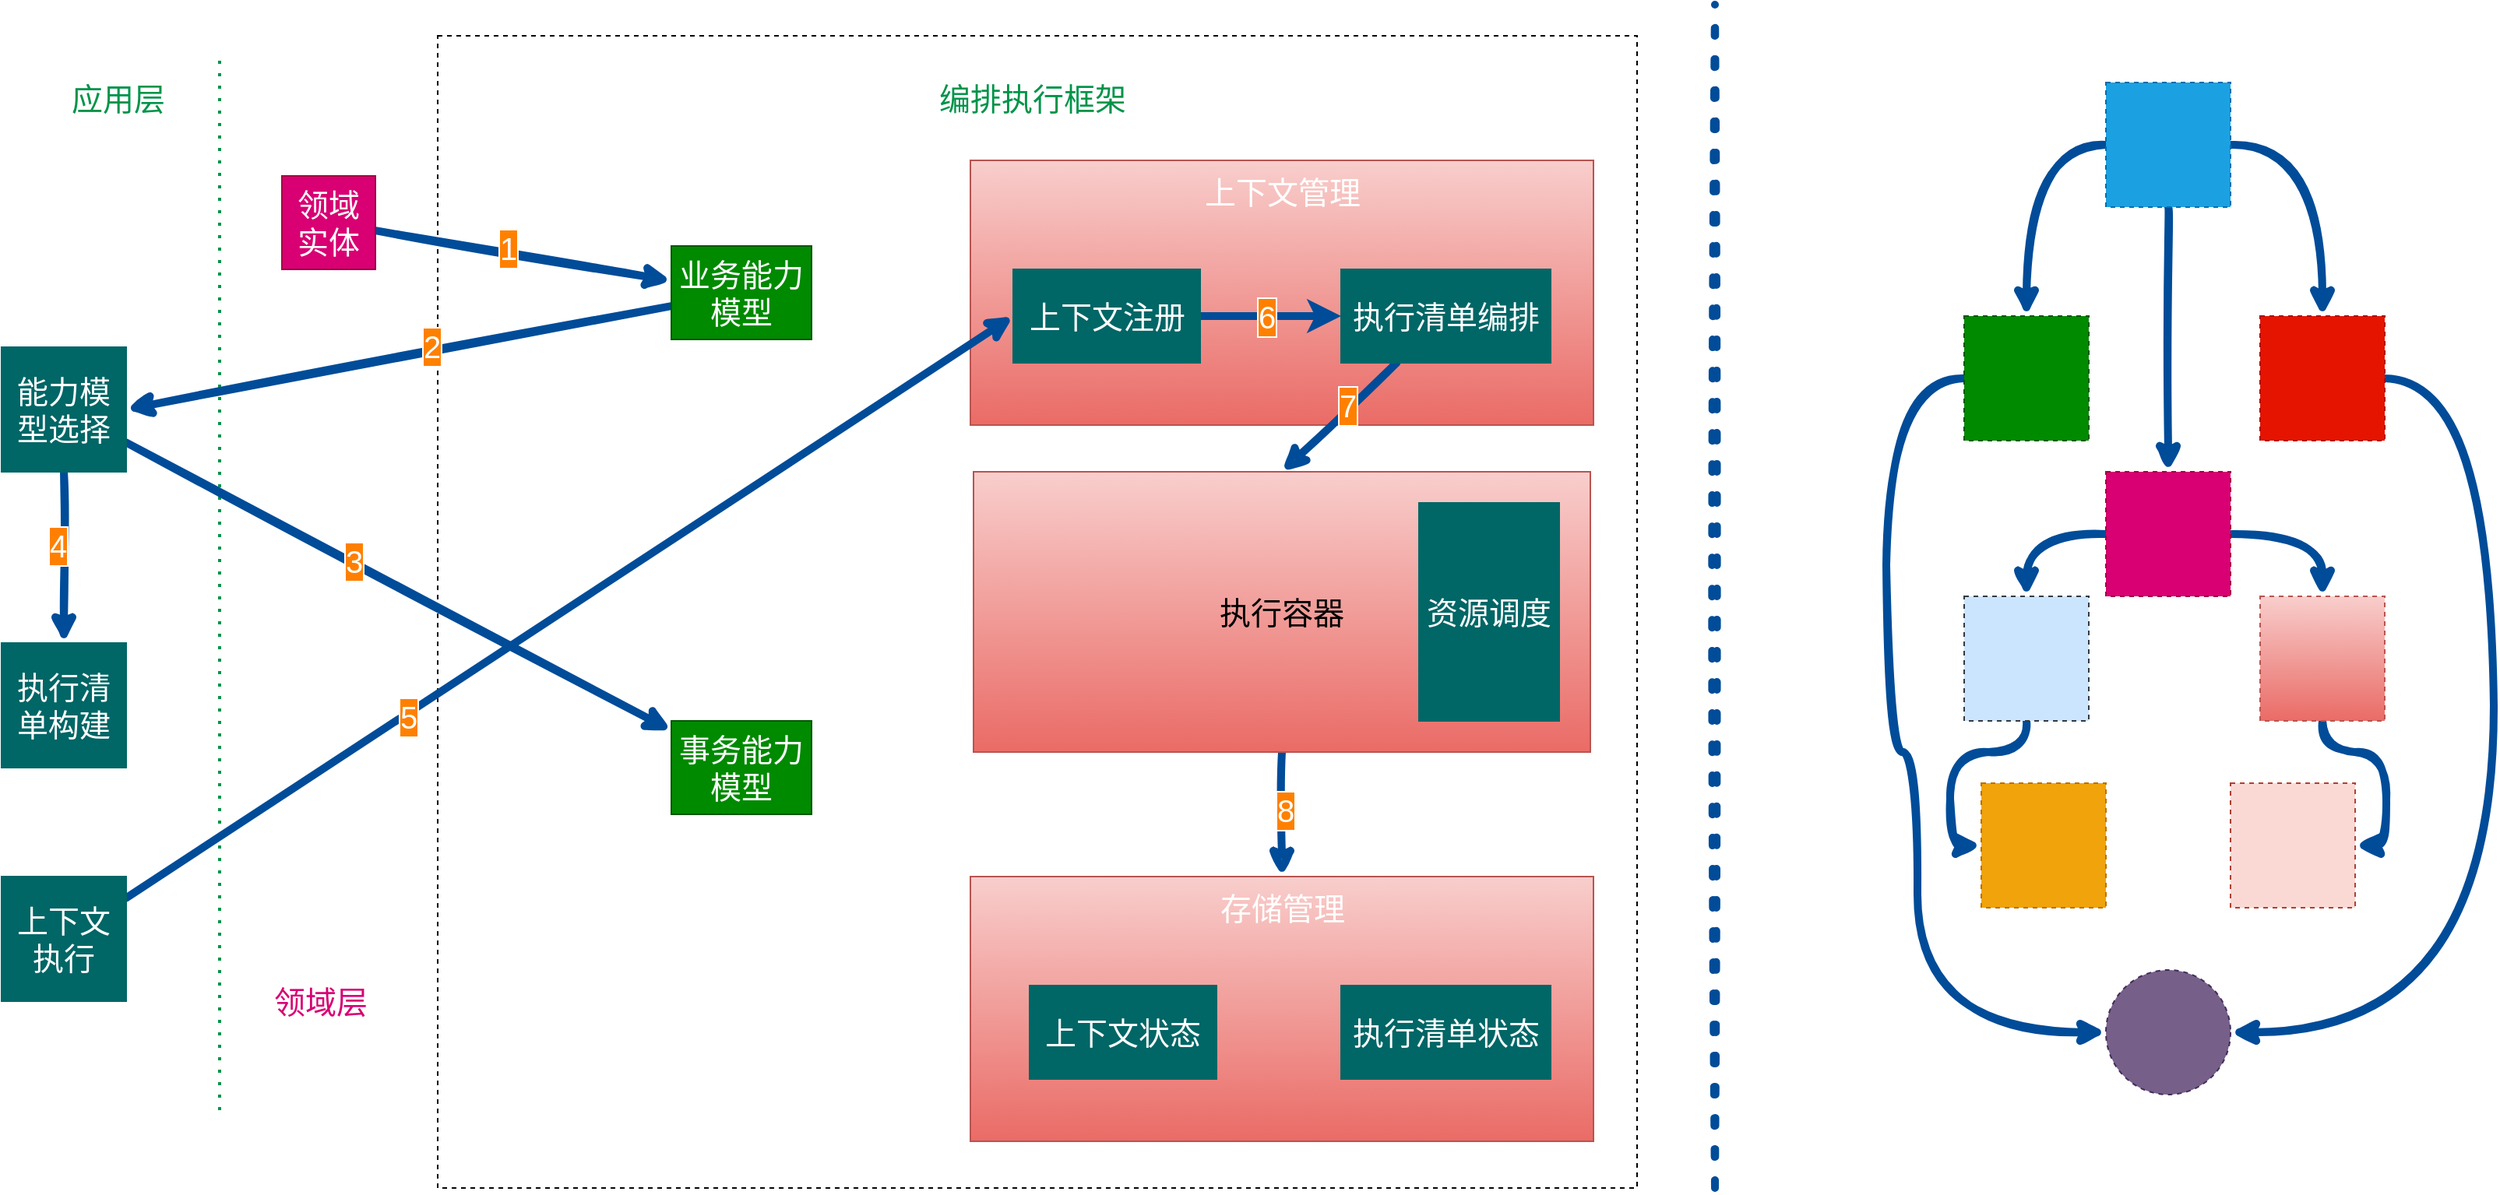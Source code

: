<mxfile version="14.6.13" type="device"><diagram id="L2OyS1L6c6Ovr17T1pqe" name="第 1 页"><mxGraphModel dx="2253" dy="860" grid="1" gridSize="10" guides="1" tooltips="1" connect="1" arrows="1" fold="1" page="1" pageScale="1" pageWidth="827" pageHeight="1169" math="0" shadow="0"><root><mxCell id="0"/><mxCell id="1" parent="0"/><mxCell id="uxMmUsF3zM4Up8phI0rJ-1" value="" style="rounded=0;whiteSpace=wrap;html=1;labelBackgroundColor=#ffffff;fontSize=20;fontColor=#FF66FF;dashed=1;" vertex="1" parent="1"><mxGeometry x="250" y="150" width="770" height="740" as="geometry"/></mxCell><mxCell id="uxMmUsF3zM4Up8phI0rJ-2" value="" style="endArrow=none;dashed=1;html=1;dashPattern=1 3;strokeWidth=2;strokeColor=#00944A;" edge="1" parent="1"><mxGeometry width="50" height="50" relative="1" as="geometry"><mxPoint x="110" y="840" as="sourcePoint"/><mxPoint x="110" y="160" as="targetPoint"/></mxGeometry></mxCell><mxCell id="uxMmUsF3zM4Up8phI0rJ-3" value="应用层" style="text;html=1;strokeColor=none;fillColor=none;align=center;verticalAlign=middle;whiteSpace=wrap;rounded=0;fontColor=#00944A;fontSize=20;" vertex="1" parent="1"><mxGeometry x="10" y="180" width="70" height="20" as="geometry"/></mxCell><mxCell id="uxMmUsF3zM4Up8phI0rJ-57" style="edgeStyle=none;rounded=0;sketch=1;orthogonalLoop=1;jettySize=auto;html=1;fontSize=20;fontColor=#FFFFFF;strokeColor=#004C99;strokeWidth=5;" edge="1" parent="1" source="uxMmUsF3zM4Up8phI0rJ-4" target="uxMmUsF3zM4Up8phI0rJ-52"><mxGeometry relative="1" as="geometry"/></mxCell><mxCell id="uxMmUsF3zM4Up8phI0rJ-58" style="edgeStyle=none;rounded=0;sketch=1;orthogonalLoop=1;jettySize=auto;html=1;fontSize=20;fontColor=#FFFFFF;strokeColor=#004C99;strokeWidth=5;" edge="1" parent="1" source="uxMmUsF3zM4Up8phI0rJ-4" target="uxMmUsF3zM4Up8phI0rJ-55"><mxGeometry relative="1" as="geometry"/></mxCell><mxCell id="uxMmUsF3zM4Up8phI0rJ-4" value="能力模型选择" style="whiteSpace=wrap;html=1;aspect=fixed;fontSize=20;fontColor=#ffffff;fillColor=#006666;strokeColor=#006666;" vertex="1" parent="1"><mxGeometry x="-30" y="350" width="80" height="80" as="geometry"/></mxCell><mxCell id="uxMmUsF3zM4Up8phI0rJ-53" style="rounded=0;sketch=1;orthogonalLoop=1;jettySize=auto;html=1;fontSize=20;fontColor=#FFFFFF;strokeColor=#004C99;strokeWidth=5;" edge="1" parent="1" source="uxMmUsF3zM4Up8phI0rJ-5" target="uxMmUsF3zM4Up8phI0rJ-9"><mxGeometry relative="1" as="geometry"/></mxCell><mxCell id="uxMmUsF3zM4Up8phI0rJ-5" value="领域实体" style="whiteSpace=wrap;html=1;aspect=fixed;fontSize=20;fontColor=#ffffff;fillColor=#d80073;strokeColor=#A50040;" vertex="1" parent="1"><mxGeometry x="150" y="240" width="60" height="60" as="geometry"/></mxCell><mxCell id="uxMmUsF3zM4Up8phI0rJ-6" value="编排执行框架" style="text;html=1;strokeColor=none;fillColor=none;align=center;verticalAlign=middle;whiteSpace=wrap;rounded=0;fontColor=#00944A;fontSize=20;" vertex="1" parent="1"><mxGeometry x="557" y="180" width="150" height="20" as="geometry"/></mxCell><mxCell id="uxMmUsF3zM4Up8phI0rJ-7" value="" style="rounded=0;whiteSpace=wrap;html=1;fontSize=20;fillColor=#f8cecc;strokeColor=#b85450;gradientColor=#ea6b66;" vertex="1" parent="1"><mxGeometry x="592" y="230" width="400" height="170" as="geometry"/></mxCell><mxCell id="uxMmUsF3zM4Up8phI0rJ-8" value="上下文管理" style="text;html=1;align=center;verticalAlign=middle;whiteSpace=wrap;rounded=0;fontSize=20;fontColor=#FFFFFF;" vertex="1" parent="1"><mxGeometry x="739.5" y="240" width="105" height="20" as="geometry"/></mxCell><mxCell id="uxMmUsF3zM4Up8phI0rJ-54" style="edgeStyle=none;rounded=0;sketch=1;orthogonalLoop=1;jettySize=auto;html=1;entryX=1;entryY=0.5;entryDx=0;entryDy=0;fontSize=20;fontColor=#FFFFFF;strokeColor=#004C99;strokeWidth=5;" edge="1" parent="1" source="uxMmUsF3zM4Up8phI0rJ-9" target="uxMmUsF3zM4Up8phI0rJ-4"><mxGeometry relative="1" as="geometry"/></mxCell><mxCell id="uxMmUsF3zM4Up8phI0rJ-9" value="业务能力模型" style="rounded=0;whiteSpace=wrap;html=1;fontSize=20;fontColor=#ffffff;fillColor=#008a00;strokeColor=#005700;" vertex="1" parent="1"><mxGeometry x="400" y="285" width="90" height="60" as="geometry"/></mxCell><mxCell id="uxMmUsF3zM4Up8phI0rJ-44" style="edgeStyle=orthogonalEdgeStyle;rounded=0;orthogonalLoop=1;jettySize=auto;html=1;entryX=0;entryY=0.5;entryDx=0;entryDy=0;strokeWidth=5;strokeColor=#004C99;" edge="1" parent="1" source="uxMmUsF3zM4Up8phI0rJ-10" target="uxMmUsF3zM4Up8phI0rJ-43"><mxGeometry relative="1" as="geometry"/></mxCell><mxCell id="uxMmUsF3zM4Up8phI0rJ-45" value="6" style="edgeLabel;html=1;align=center;verticalAlign=middle;resizable=0;points=[];fontColor=#FFFFFF;labelBackgroundColor=#FF8000;fontSize=20;labelBorderColor=#FFFFFF;" vertex="1" connectable="0" parent="uxMmUsF3zM4Up8phI0rJ-44"><mxGeometry x="-0.083" y="-2" relative="1" as="geometry"><mxPoint x="1" y="-2" as="offset"/></mxGeometry></mxCell><mxCell id="uxMmUsF3zM4Up8phI0rJ-10" value="上下文注册" style="whiteSpace=wrap;html=1;fontSize=20;fontColor=#ffffff;fillColor=#006666;strokeColor=#006666;" vertex="1" parent="1"><mxGeometry x="619.5" y="300" width="120" height="60" as="geometry"/></mxCell><mxCell id="uxMmUsF3zM4Up8phI0rJ-17" value="领域层" style="text;html=1;strokeColor=none;fillColor=none;align=center;verticalAlign=middle;whiteSpace=wrap;rounded=0;fontSize=20;labelBackgroundColor=#ffffff;fontColor=#d80073;" vertex="1" parent="1"><mxGeometry x="140" y="760" width="70" height="20" as="geometry"/></mxCell><mxCell id="uxMmUsF3zM4Up8phI0rJ-61" style="edgeStyle=none;rounded=0;sketch=1;orthogonalLoop=1;jettySize=auto;html=1;entryX=0.5;entryY=0;entryDx=0;entryDy=0;fontSize=20;fontColor=#FFFFFF;strokeColor=#004C99;strokeWidth=5;" edge="1" parent="1" source="uxMmUsF3zM4Up8phI0rJ-20" target="uxMmUsF3zM4Up8phI0rJ-46"><mxGeometry relative="1" as="geometry"/></mxCell><mxCell id="uxMmUsF3zM4Up8phI0rJ-20" value="执行容器" style="rounded=0;whiteSpace=wrap;html=1;fontSize=20;fillColor=#f8cecc;strokeColor=#b85450;gradientColor=#ea6b66;" vertex="1" parent="1"><mxGeometry x="594" y="430" width="396" height="180" as="geometry"/></mxCell><mxCell id="uxMmUsF3zM4Up8phI0rJ-33" value="" style="endArrow=none;dashed=1;html=1;dashPattern=1 3;strokeWidth=5;sketch=1;strokeColor=#004C99;" edge="1" parent="1"><mxGeometry width="50" height="50" relative="1" as="geometry"><mxPoint x="1070" y="890" as="sourcePoint"/><mxPoint x="1070" y="130" as="targetPoint"/></mxGeometry></mxCell><mxCell id="uxMmUsF3zM4Up8phI0rJ-41" value="资源调度" style="whiteSpace=wrap;html=1;fontSize=20;fontColor=#ffffff;fillColor=#006666;strokeColor=#006666;" vertex="1" parent="1"><mxGeometry x="880" y="450" width="90" height="140" as="geometry"/></mxCell><mxCell id="uxMmUsF3zM4Up8phI0rJ-60" style="edgeStyle=none;rounded=0;sketch=1;orthogonalLoop=1;jettySize=auto;html=1;entryX=0.5;entryY=0;entryDx=0;entryDy=0;fontSize=20;fontColor=#FFFFFF;strokeColor=#004C99;strokeWidth=5;" edge="1" parent="1" source="uxMmUsF3zM4Up8phI0rJ-43" target="uxMmUsF3zM4Up8phI0rJ-20"><mxGeometry relative="1" as="geometry"/></mxCell><mxCell id="uxMmUsF3zM4Up8phI0rJ-43" value="执行清单编排" style="whiteSpace=wrap;html=1;fontSize=20;fontColor=#ffffff;fillColor=#006666;strokeColor=#006666;" vertex="1" parent="1"><mxGeometry x="830" y="300" width="134.5" height="60" as="geometry"/></mxCell><mxCell id="uxMmUsF3zM4Up8phI0rJ-46" value="" style="rounded=0;whiteSpace=wrap;html=1;fontSize=20;fillColor=#f8cecc;strokeColor=#b85450;gradientColor=#ea6b66;" vertex="1" parent="1"><mxGeometry x="592" y="690" width="400" height="170" as="geometry"/></mxCell><mxCell id="uxMmUsF3zM4Up8phI0rJ-47" value="存储管理" style="text;html=1;align=center;verticalAlign=middle;whiteSpace=wrap;rounded=0;fontSize=20;fontColor=#FFFFFF;" vertex="1" parent="1"><mxGeometry x="739.5" y="700" width="105" height="20" as="geometry"/></mxCell><mxCell id="uxMmUsF3zM4Up8phI0rJ-50" value="上下文状态" style="whiteSpace=wrap;html=1;fontSize=20;fontColor=#ffffff;fillColor=#006666;strokeColor=#006666;" vertex="1" parent="1"><mxGeometry x="630" y="760" width="120" height="60" as="geometry"/></mxCell><mxCell id="uxMmUsF3zM4Up8phI0rJ-51" value="执行清单状态" style="whiteSpace=wrap;html=1;fontSize=20;fontColor=#ffffff;fillColor=#006666;strokeColor=#006666;" vertex="1" parent="1"><mxGeometry x="830" y="760" width="134.5" height="60" as="geometry"/></mxCell><mxCell id="uxMmUsF3zM4Up8phI0rJ-52" value="事务能力模型" style="rounded=0;whiteSpace=wrap;html=1;fontSize=20;fontColor=#ffffff;fillColor=#008a00;strokeColor=#005700;" vertex="1" parent="1"><mxGeometry x="400" y="590" width="90" height="60" as="geometry"/></mxCell><mxCell id="uxMmUsF3zM4Up8phI0rJ-55" value="执行清单构建" style="whiteSpace=wrap;html=1;aspect=fixed;fontSize=20;fontColor=#ffffff;fillColor=#006666;strokeColor=#006666;" vertex="1" parent="1"><mxGeometry x="-30" y="540" width="80" height="80" as="geometry"/></mxCell><mxCell id="uxMmUsF3zM4Up8phI0rJ-59" style="edgeStyle=none;rounded=0;sketch=1;orthogonalLoop=1;jettySize=auto;html=1;entryX=0;entryY=0.5;entryDx=0;entryDy=0;fontSize=20;fontColor=#FFFFFF;strokeColor=#004C99;strokeWidth=5;" edge="1" parent="1" source="uxMmUsF3zM4Up8phI0rJ-56" target="uxMmUsF3zM4Up8phI0rJ-10"><mxGeometry relative="1" as="geometry"/></mxCell><mxCell id="uxMmUsF3zM4Up8phI0rJ-56" value="上下文执行" style="whiteSpace=wrap;html=1;aspect=fixed;fontSize=20;fontColor=#ffffff;fillColor=#006666;strokeColor=#006666;" vertex="1" parent="1"><mxGeometry x="-30" y="690" width="80" height="80" as="geometry"/></mxCell><mxCell id="uxMmUsF3zM4Up8phI0rJ-62" value="1" style="edgeLabel;html=1;align=center;verticalAlign=middle;resizable=0;points=[];fontColor=#FFFFFF;labelBackgroundColor=#FF8000;fontSize=20;labelBorderColor=#FFFFFF;" vertex="1" connectable="0" parent="1"><mxGeometry x="791.5" y="340" as="geometry"><mxPoint x="-497" y="-54" as="offset"/></mxGeometry></mxCell><mxCell id="uxMmUsF3zM4Up8phI0rJ-63" value="2" style="edgeLabel;html=1;align=center;verticalAlign=middle;resizable=0;points=[];fontColor=#FFFFFF;labelBackgroundColor=#FF8000;fontSize=20;labelBorderColor=#FFFFFF;" vertex="1" connectable="0" parent="1"><mxGeometry x="801.5" y="350" as="geometry"><mxPoint x="-556" y="-1" as="offset"/></mxGeometry></mxCell><mxCell id="uxMmUsF3zM4Up8phI0rJ-64" value="3" style="edgeLabel;html=1;align=center;verticalAlign=middle;resizable=0;points=[];fontColor=#FFFFFF;labelBackgroundColor=#FF8000;fontSize=20;labelBorderColor=#FFFFFF;" vertex="1" connectable="0" parent="1"><mxGeometry x="811.5" y="360" as="geometry"><mxPoint x="-616" y="127" as="offset"/></mxGeometry></mxCell><mxCell id="uxMmUsF3zM4Up8phI0rJ-65" value="4" style="edgeLabel;html=1;align=center;verticalAlign=middle;resizable=0;points=[];fontColor=#FFFFFF;labelBackgroundColor=#FF8000;fontSize=20;labelBorderColor=#FFFFFF;" vertex="1" connectable="0" parent="1"><mxGeometry x="621.5" y="350" as="geometry"><mxPoint x="-616" y="127" as="offset"/></mxGeometry></mxCell><mxCell id="uxMmUsF3zM4Up8phI0rJ-66" value="5" style="edgeLabel;html=1;align=center;verticalAlign=middle;resizable=0;points=[];fontColor=#FFFFFF;labelBackgroundColor=#FF8000;fontSize=20;labelBorderColor=#FFFFFF;" vertex="1" connectable="0" parent="1"><mxGeometry x="846.5" y="460" as="geometry"><mxPoint x="-616" y="127" as="offset"/></mxGeometry></mxCell><mxCell id="uxMmUsF3zM4Up8phI0rJ-68" value="7" style="edgeLabel;html=1;align=center;verticalAlign=middle;resizable=0;points=[];fontColor=#FFFFFF;labelBackgroundColor=#FF8000;fontSize=20;labelBorderColor=#FFFFFF;" vertex="1" connectable="0" parent="1"><mxGeometry x="1450" y="260" as="geometry"><mxPoint x="-616" y="127" as="offset"/></mxGeometry></mxCell><mxCell id="uxMmUsF3zM4Up8phI0rJ-69" value="8" style="edgeLabel;html=1;align=center;verticalAlign=middle;resizable=0;points=[];fontColor=#FFFFFF;labelBackgroundColor=#FF8000;fontSize=20;labelBorderColor=#FFFFFF;" vertex="1" connectable="0" parent="1"><mxGeometry x="1410" y="520" as="geometry"><mxPoint x="-616" y="127" as="offset"/></mxGeometry></mxCell><mxCell id="uxMmUsF3zM4Up8phI0rJ-80" style="edgeStyle=orthogonalEdgeStyle;rounded=0;sketch=1;orthogonalLoop=1;jettySize=auto;html=1;entryX=0.5;entryY=0;entryDx=0;entryDy=0;fontSize=20;fontColor=#FFFFFF;strokeColor=#004C99;strokeWidth=5;curved=1;" edge="1" parent="1" source="uxMmUsF3zM4Up8phI0rJ-70" target="uxMmUsF3zM4Up8phI0rJ-71"><mxGeometry relative="1" as="geometry"/></mxCell><mxCell id="uxMmUsF3zM4Up8phI0rJ-81" style="edgeStyle=orthogonalEdgeStyle;curved=1;rounded=0;sketch=1;orthogonalLoop=1;jettySize=auto;html=1;fontSize=20;fontColor=#FFFFFF;strokeColor=#004C99;strokeWidth=5;" edge="1" parent="1" source="uxMmUsF3zM4Up8phI0rJ-70" target="uxMmUsF3zM4Up8phI0rJ-72"><mxGeometry relative="1" as="geometry"/></mxCell><mxCell id="uxMmUsF3zM4Up8phI0rJ-82" style="edgeStyle=orthogonalEdgeStyle;curved=1;rounded=0;sketch=1;orthogonalLoop=1;jettySize=auto;html=1;fontSize=20;fontColor=#FFFFFF;strokeColor=#004C99;strokeWidth=5;" edge="1" parent="1" source="uxMmUsF3zM4Up8phI0rJ-70" target="uxMmUsF3zM4Up8phI0rJ-73"><mxGeometry relative="1" as="geometry"/></mxCell><mxCell id="uxMmUsF3zM4Up8phI0rJ-70" value="" style="whiteSpace=wrap;html=1;aspect=fixed;dashed=1;labelBackgroundColor=#FF8000;fontSize=20;fontColor=#ffffff;strokeColor=#006EAF;fillColor=#1ba1e2;" vertex="1" parent="1"><mxGeometry x="1321" y="180" width="80" height="80" as="geometry"/></mxCell><mxCell id="uxMmUsF3zM4Up8phI0rJ-88" style="edgeStyle=orthogonalEdgeStyle;curved=1;rounded=0;sketch=1;orthogonalLoop=1;jettySize=auto;html=1;entryX=0;entryY=0.5;entryDx=0;entryDy=0;fontSize=20;fontColor=#FFFFFF;strokeColor=#004C99;strokeWidth=5;" edge="1" parent="1" source="uxMmUsF3zM4Up8phI0rJ-71" target="uxMmUsF3zM4Up8phI0rJ-78"><mxGeometry relative="1" as="geometry"><Array as="points"><mxPoint x="1180" y="370"/><mxPoint x="1180" y="610"/><mxPoint x="1200" y="610"/><mxPoint x="1200" y="790"/></Array></mxGeometry></mxCell><mxCell id="uxMmUsF3zM4Up8phI0rJ-71" value="" style="whiteSpace=wrap;html=1;aspect=fixed;dashed=1;labelBackgroundColor=#FF8000;fontSize=20;fontColor=#ffffff;strokeColor=#005700;fillColor=#008a00;" vertex="1" parent="1"><mxGeometry x="1230" y="330" width="80" height="80" as="geometry"/></mxCell><mxCell id="uxMmUsF3zM4Up8phI0rJ-87" style="edgeStyle=orthogonalEdgeStyle;curved=1;rounded=0;sketch=1;orthogonalLoop=1;jettySize=auto;html=1;fontSize=20;fontColor=#FFFFFF;strokeColor=#004C99;strokeWidth=5;" edge="1" parent="1" source="uxMmUsF3zM4Up8phI0rJ-72" target="uxMmUsF3zM4Up8phI0rJ-78"><mxGeometry relative="1" as="geometry"><Array as="points"><mxPoint x="1570" y="370"/><mxPoint x="1570" y="790"/></Array></mxGeometry></mxCell><mxCell id="uxMmUsF3zM4Up8phI0rJ-72" value="" style="whiteSpace=wrap;html=1;aspect=fixed;dashed=1;labelBackgroundColor=#FF8000;fontSize=20;fontColor=#ffffff;strokeColor=#B20000;fillColor=#e51400;" vertex="1" parent="1"><mxGeometry x="1420" y="330" width="80" height="80" as="geometry"/></mxCell><mxCell id="uxMmUsF3zM4Up8phI0rJ-83" style="edgeStyle=orthogonalEdgeStyle;curved=1;rounded=0;sketch=1;orthogonalLoop=1;jettySize=auto;html=1;entryX=0.5;entryY=0;entryDx=0;entryDy=0;fontSize=20;fontColor=#FFFFFF;strokeColor=#004C99;strokeWidth=5;" edge="1" parent="1" source="uxMmUsF3zM4Up8phI0rJ-73" target="uxMmUsF3zM4Up8phI0rJ-74"><mxGeometry relative="1" as="geometry"/></mxCell><mxCell id="uxMmUsF3zM4Up8phI0rJ-84" style="edgeStyle=orthogonalEdgeStyle;curved=1;rounded=0;sketch=1;orthogonalLoop=1;jettySize=auto;html=1;entryX=0.5;entryY=0;entryDx=0;entryDy=0;fontSize=20;fontColor=#FFFFFF;strokeColor=#004C99;strokeWidth=5;" edge="1" parent="1" source="uxMmUsF3zM4Up8phI0rJ-73" target="uxMmUsF3zM4Up8phI0rJ-75"><mxGeometry relative="1" as="geometry"/></mxCell><mxCell id="uxMmUsF3zM4Up8phI0rJ-73" value="" style="whiteSpace=wrap;html=1;aspect=fixed;dashed=1;labelBackgroundColor=#FF8000;fontSize=20;fontColor=#ffffff;strokeColor=#A50040;fillColor=#d80073;" vertex="1" parent="1"><mxGeometry x="1321" y="430" width="80" height="80" as="geometry"/></mxCell><mxCell id="uxMmUsF3zM4Up8phI0rJ-86" style="edgeStyle=orthogonalEdgeStyle;curved=1;rounded=0;sketch=1;orthogonalLoop=1;jettySize=auto;html=1;entryX=0;entryY=0.5;entryDx=0;entryDy=0;fontSize=20;fontColor=#FFFFFF;strokeColor=#004C99;strokeWidth=5;" edge="1" parent="1" source="uxMmUsF3zM4Up8phI0rJ-74" target="uxMmUsF3zM4Up8phI0rJ-76"><mxGeometry relative="1" as="geometry"/></mxCell><mxCell id="uxMmUsF3zM4Up8phI0rJ-74" value="" style="whiteSpace=wrap;html=1;aspect=fixed;dashed=1;labelBackgroundColor=#FF8000;fontSize=20;strokeColor=#36393d;fillColor=#cce5ff;" vertex="1" parent="1"><mxGeometry x="1230" y="510" width="80" height="80" as="geometry"/></mxCell><mxCell id="uxMmUsF3zM4Up8phI0rJ-85" style="edgeStyle=orthogonalEdgeStyle;curved=1;rounded=0;sketch=1;orthogonalLoop=1;jettySize=auto;html=1;entryX=1;entryY=0.5;entryDx=0;entryDy=0;fontSize=20;fontColor=#FFFFFF;strokeColor=#004C99;strokeWidth=5;" edge="1" parent="1" source="uxMmUsF3zM4Up8phI0rJ-75" target="uxMmUsF3zM4Up8phI0rJ-77"><mxGeometry relative="1" as="geometry"/></mxCell><mxCell id="uxMmUsF3zM4Up8phI0rJ-75" value="" style="whiteSpace=wrap;html=1;aspect=fixed;dashed=1;labelBackgroundColor=#FF8000;fontSize=20;strokeColor=#b85450;fillColor=#f8cecc;gradientColor=#ea6b66;" vertex="1" parent="1"><mxGeometry x="1420" y="510" width="80" height="80" as="geometry"/></mxCell><mxCell id="uxMmUsF3zM4Up8phI0rJ-76" value="" style="whiteSpace=wrap;html=1;aspect=fixed;dashed=1;labelBackgroundColor=#FF8000;fontSize=20;fontColor=#000000;strokeColor=#BD7000;fillColor=#f0a30a;" vertex="1" parent="1"><mxGeometry x="1241" y="630" width="80" height="80" as="geometry"/></mxCell><mxCell id="uxMmUsF3zM4Up8phI0rJ-77" value="" style="whiteSpace=wrap;html=1;aspect=fixed;dashed=1;labelBackgroundColor=#FF8000;fontSize=20;strokeColor=#ae4132;fillColor=#fad9d5;" vertex="1" parent="1"><mxGeometry x="1401" y="630" width="80" height="80" as="geometry"/></mxCell><mxCell id="uxMmUsF3zM4Up8phI0rJ-78" value="" style="ellipse;whiteSpace=wrap;html=1;aspect=fixed;dashed=1;labelBackgroundColor=#FF8000;fontSize=20;strokeColor=#432D57;fillColor=#76608a;fontColor=#ffffff;" vertex="1" parent="1"><mxGeometry x="1321" y="750" width="80" height="80" as="geometry"/></mxCell></root></mxGraphModel></diagram></mxfile>